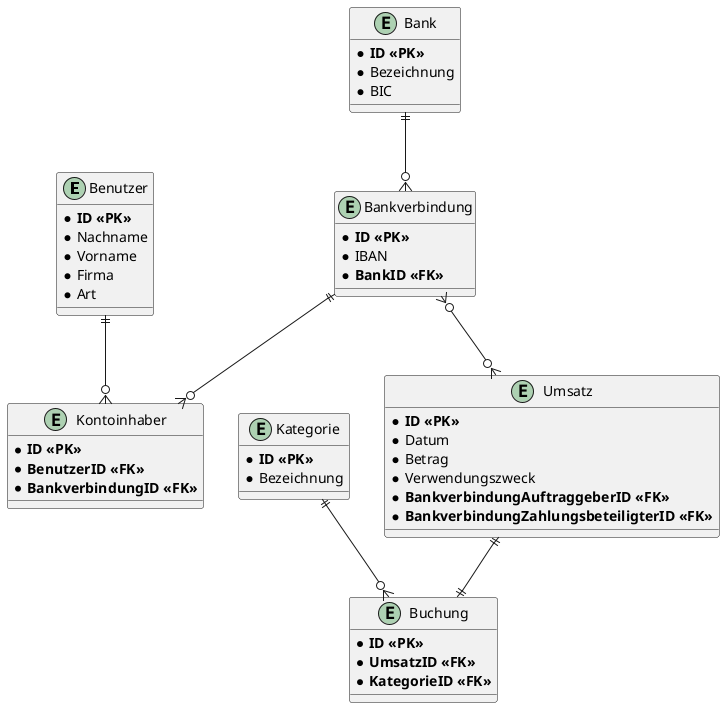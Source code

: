 @startuml
entity Benutzer
{
    * **ID <<PK>>**
    * Nachname
    * Vorname
    * Firma
    * Art
}

entity Bank
{
    * **ID <<PK>>**
    * Bezeichnung
    * BIC
}

entity Kontoinhaber
{
    * **ID <<PK>>**
    * **BenutzerID <<FK>>**
    * **BankverbindungID <<FK>>**
}

entity Bankverbindung
{
    * **ID <<PK>>**
    * IBAN
    * **BankID <<FK>>**
}

entity Umsatz
{
    * **ID <<PK>>**
    * Datum
    * Betrag
    * Verwendungszweck
    * **BankverbindungAuftraggeberID <<FK>>**
    * **BankverbindungZahlungsbeteiligterID <<FK>>**
}

entity Buchung
{
    * **ID <<PK>>**
    * **UmsatzID <<FK>>**
    * **KategorieID <<FK>>**
}

entity Kategorie
{
    * **ID <<PK>>**
    * Bezeichnung
}

Benutzer ||--o{ Kontoinhaber
Bankverbindung ||--o{ Kontoinhaber
Bank ||--o{ Bankverbindung
Bankverbindung }o--o{ Umsatz
Kategorie ||--o{ Buchung
Umsatz ||--|| Buchung
@enduml
